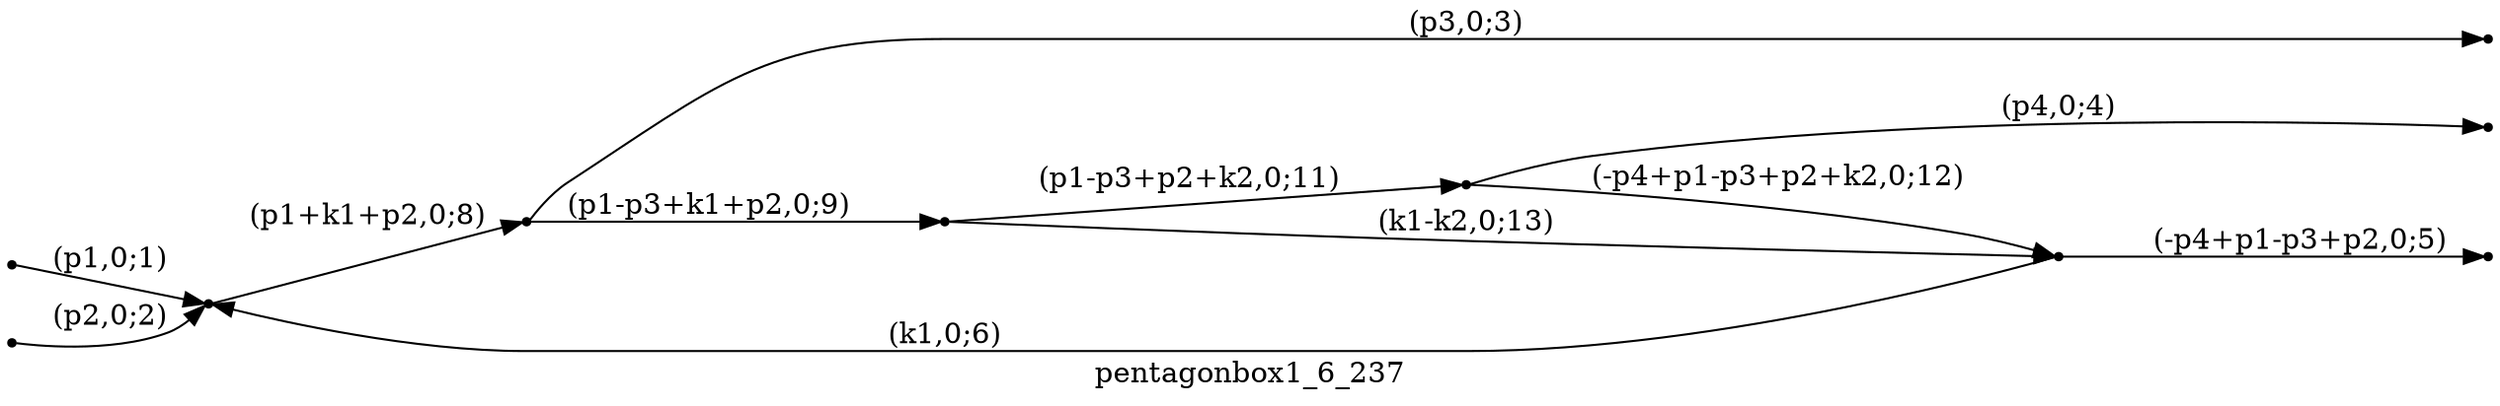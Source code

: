 digraph pentagonbox1_6_237 {
  label="pentagonbox1_6_237";
  rankdir="LR";
  subgraph edges {
    -1 -> 2 [label="(p1,0;1)"];
    -2 -> 2 [label="(p2,0;2)"];
    3 -> -3 [label="(p3,0;3)"];
    4 -> -4 [label="(p4,0;4)"];
    5 -> -5 [label="(-p4+p1-p3+p2,0;5)"];
    5 -> 2 [label="(k1,0;6)"];
    2 -> 3 [label="(p1+k1+p2,0;8)"];
    3 -> 1 [label="(p1-p3+k1+p2,0;9)"];
    1 -> 4 [label="(p1-p3+p2+k2,0;11)"];
    4 -> 5 [label="(-p4+p1-p3+p2+k2,0;12)"];
    1 -> 5 [label="(k1-k2,0;13)"];
  }
  subgraph incoming { rank="source"; -1; -2; }
  subgraph outgoing { rank="sink"; -3; -4; -5; }
-5 [shape=point];
-4 [shape=point];
-3 [shape=point];
-2 [shape=point];
-1 [shape=point];
1 [shape=point];
2 [shape=point];
3 [shape=point];
4 [shape=point];
5 [shape=point];
}

